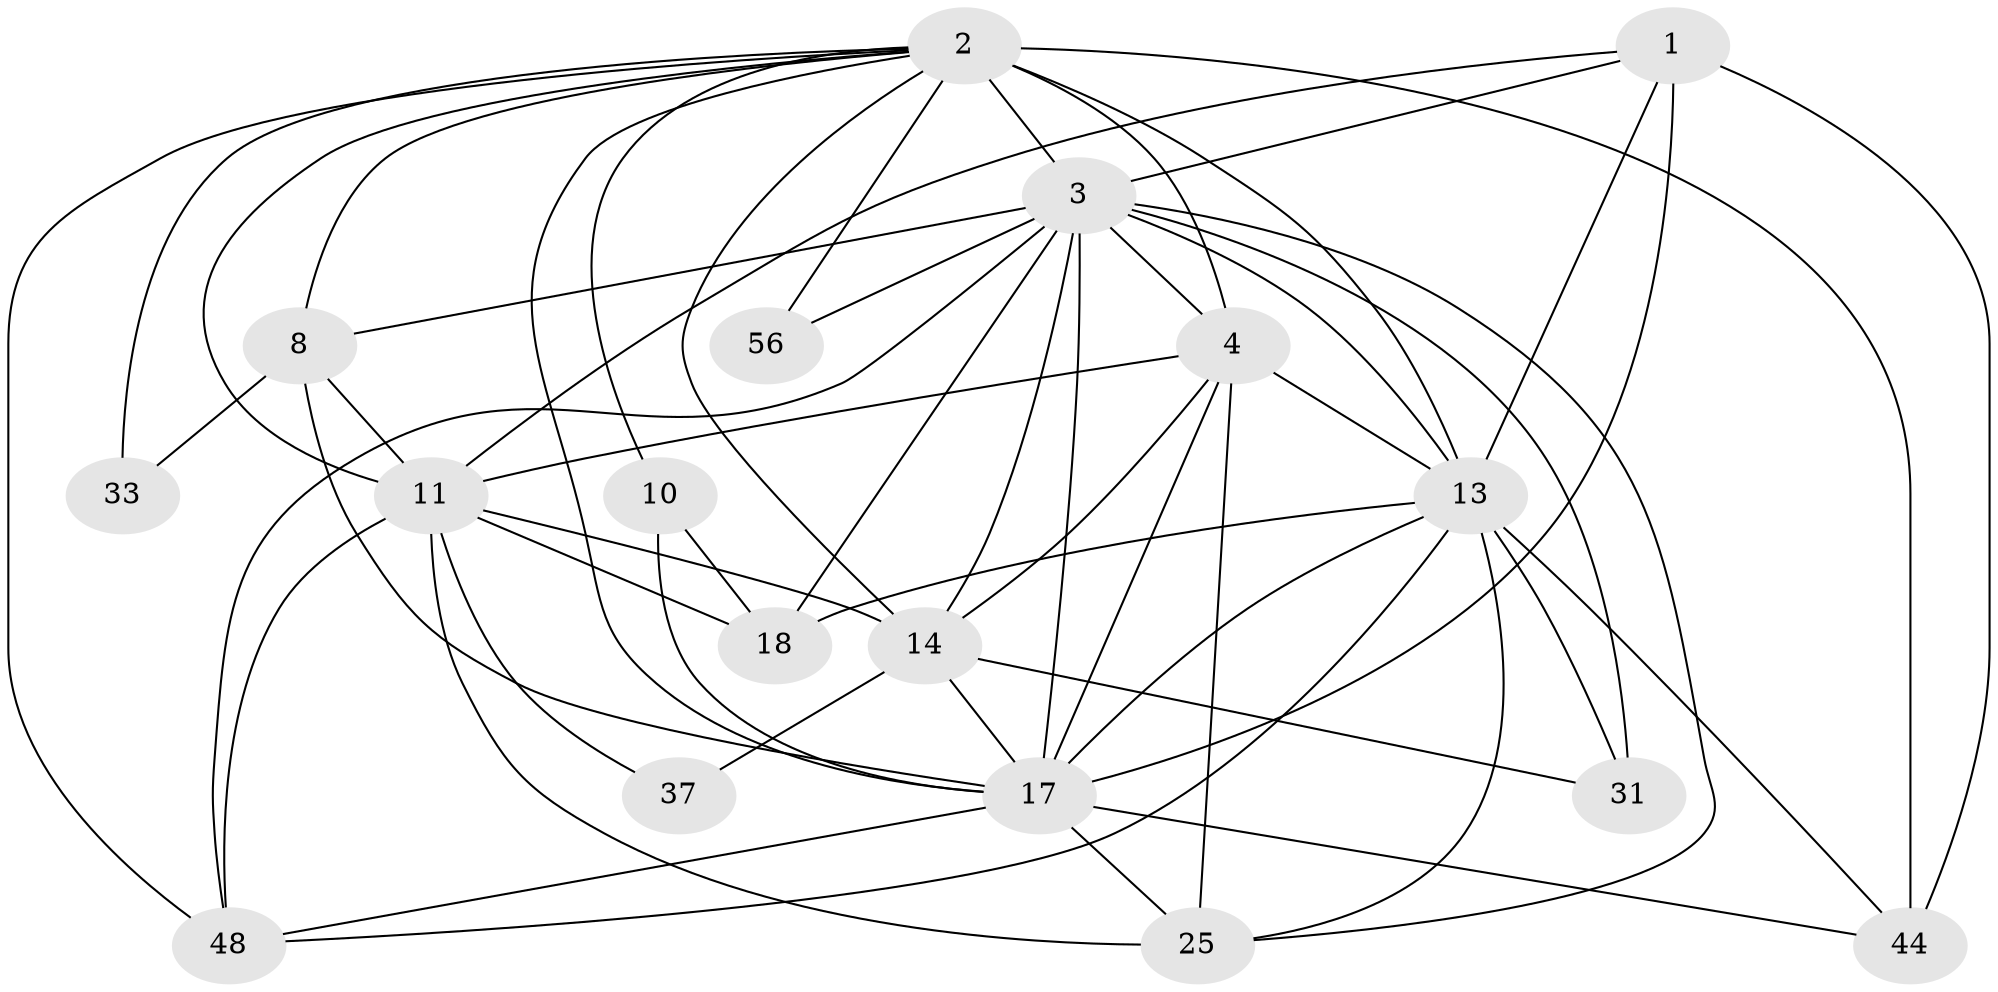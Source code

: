 // original degree distribution, {5: 0.2, 4: 0.31666666666666665, 6: 0.11666666666666667, 3: 0.21666666666666667, 2: 0.13333333333333333, 7: 0.016666666666666666}
// Generated by graph-tools (version 1.1) at 2025/18/03/04/25 18:18:58]
// undirected, 18 vertices, 54 edges
graph export_dot {
graph [start="1"]
  node [color=gray90,style=filled];
  1;
  2 [super="+38+20+45+5"];
  3 [super="+52+29+16+7"];
  4 [super="+53+12+9"];
  8 [super="+35"];
  10;
  11 [super="+22+26"];
  13 [super="+24+15"];
  14 [super="+21"];
  17 [super="+36+43+34+39"];
  18;
  25 [super="+27"];
  31;
  33 [super="+50"];
  37;
  44 [super="+58"];
  48 [super="+59"];
  56;
  1 -- 17;
  1 -- 44;
  1 -- 11;
  1 -- 13;
  1 -- 3;
  2 -- 8;
  2 -- 10 [weight=2];
  2 -- 56;
  2 -- 4 [weight=5];
  2 -- 13;
  2 -- 14 [weight=2];
  2 -- 11;
  2 -- 48;
  2 -- 33;
  2 -- 3 [weight=3];
  2 -- 44 [weight=2];
  2 -- 17 [weight=2];
  3 -- 56;
  3 -- 4 [weight=2];
  3 -- 18 [weight=2];
  3 -- 8 [weight=2];
  3 -- 13 [weight=2];
  3 -- 17 [weight=3];
  3 -- 31;
  3 -- 14;
  3 -- 48;
  3 -- 25;
  4 -- 25;
  4 -- 14;
  4 -- 11;
  4 -- 13;
  4 -- 17;
  8 -- 33 [weight=3];
  8 -- 11;
  8 -- 17;
  10 -- 18;
  10 -- 17 [weight=2];
  11 -- 48;
  11 -- 25;
  11 -- 18;
  11 -- 37;
  11 -- 14;
  13 -- 44;
  13 -- 25;
  13 -- 31;
  13 -- 18;
  13 -- 17 [weight=2];
  13 -- 48;
  14 -- 37;
  14 -- 17 [weight=2];
  14 -- 31;
  17 -- 25 [weight=2];
  17 -- 44;
  17 -- 48;
}
